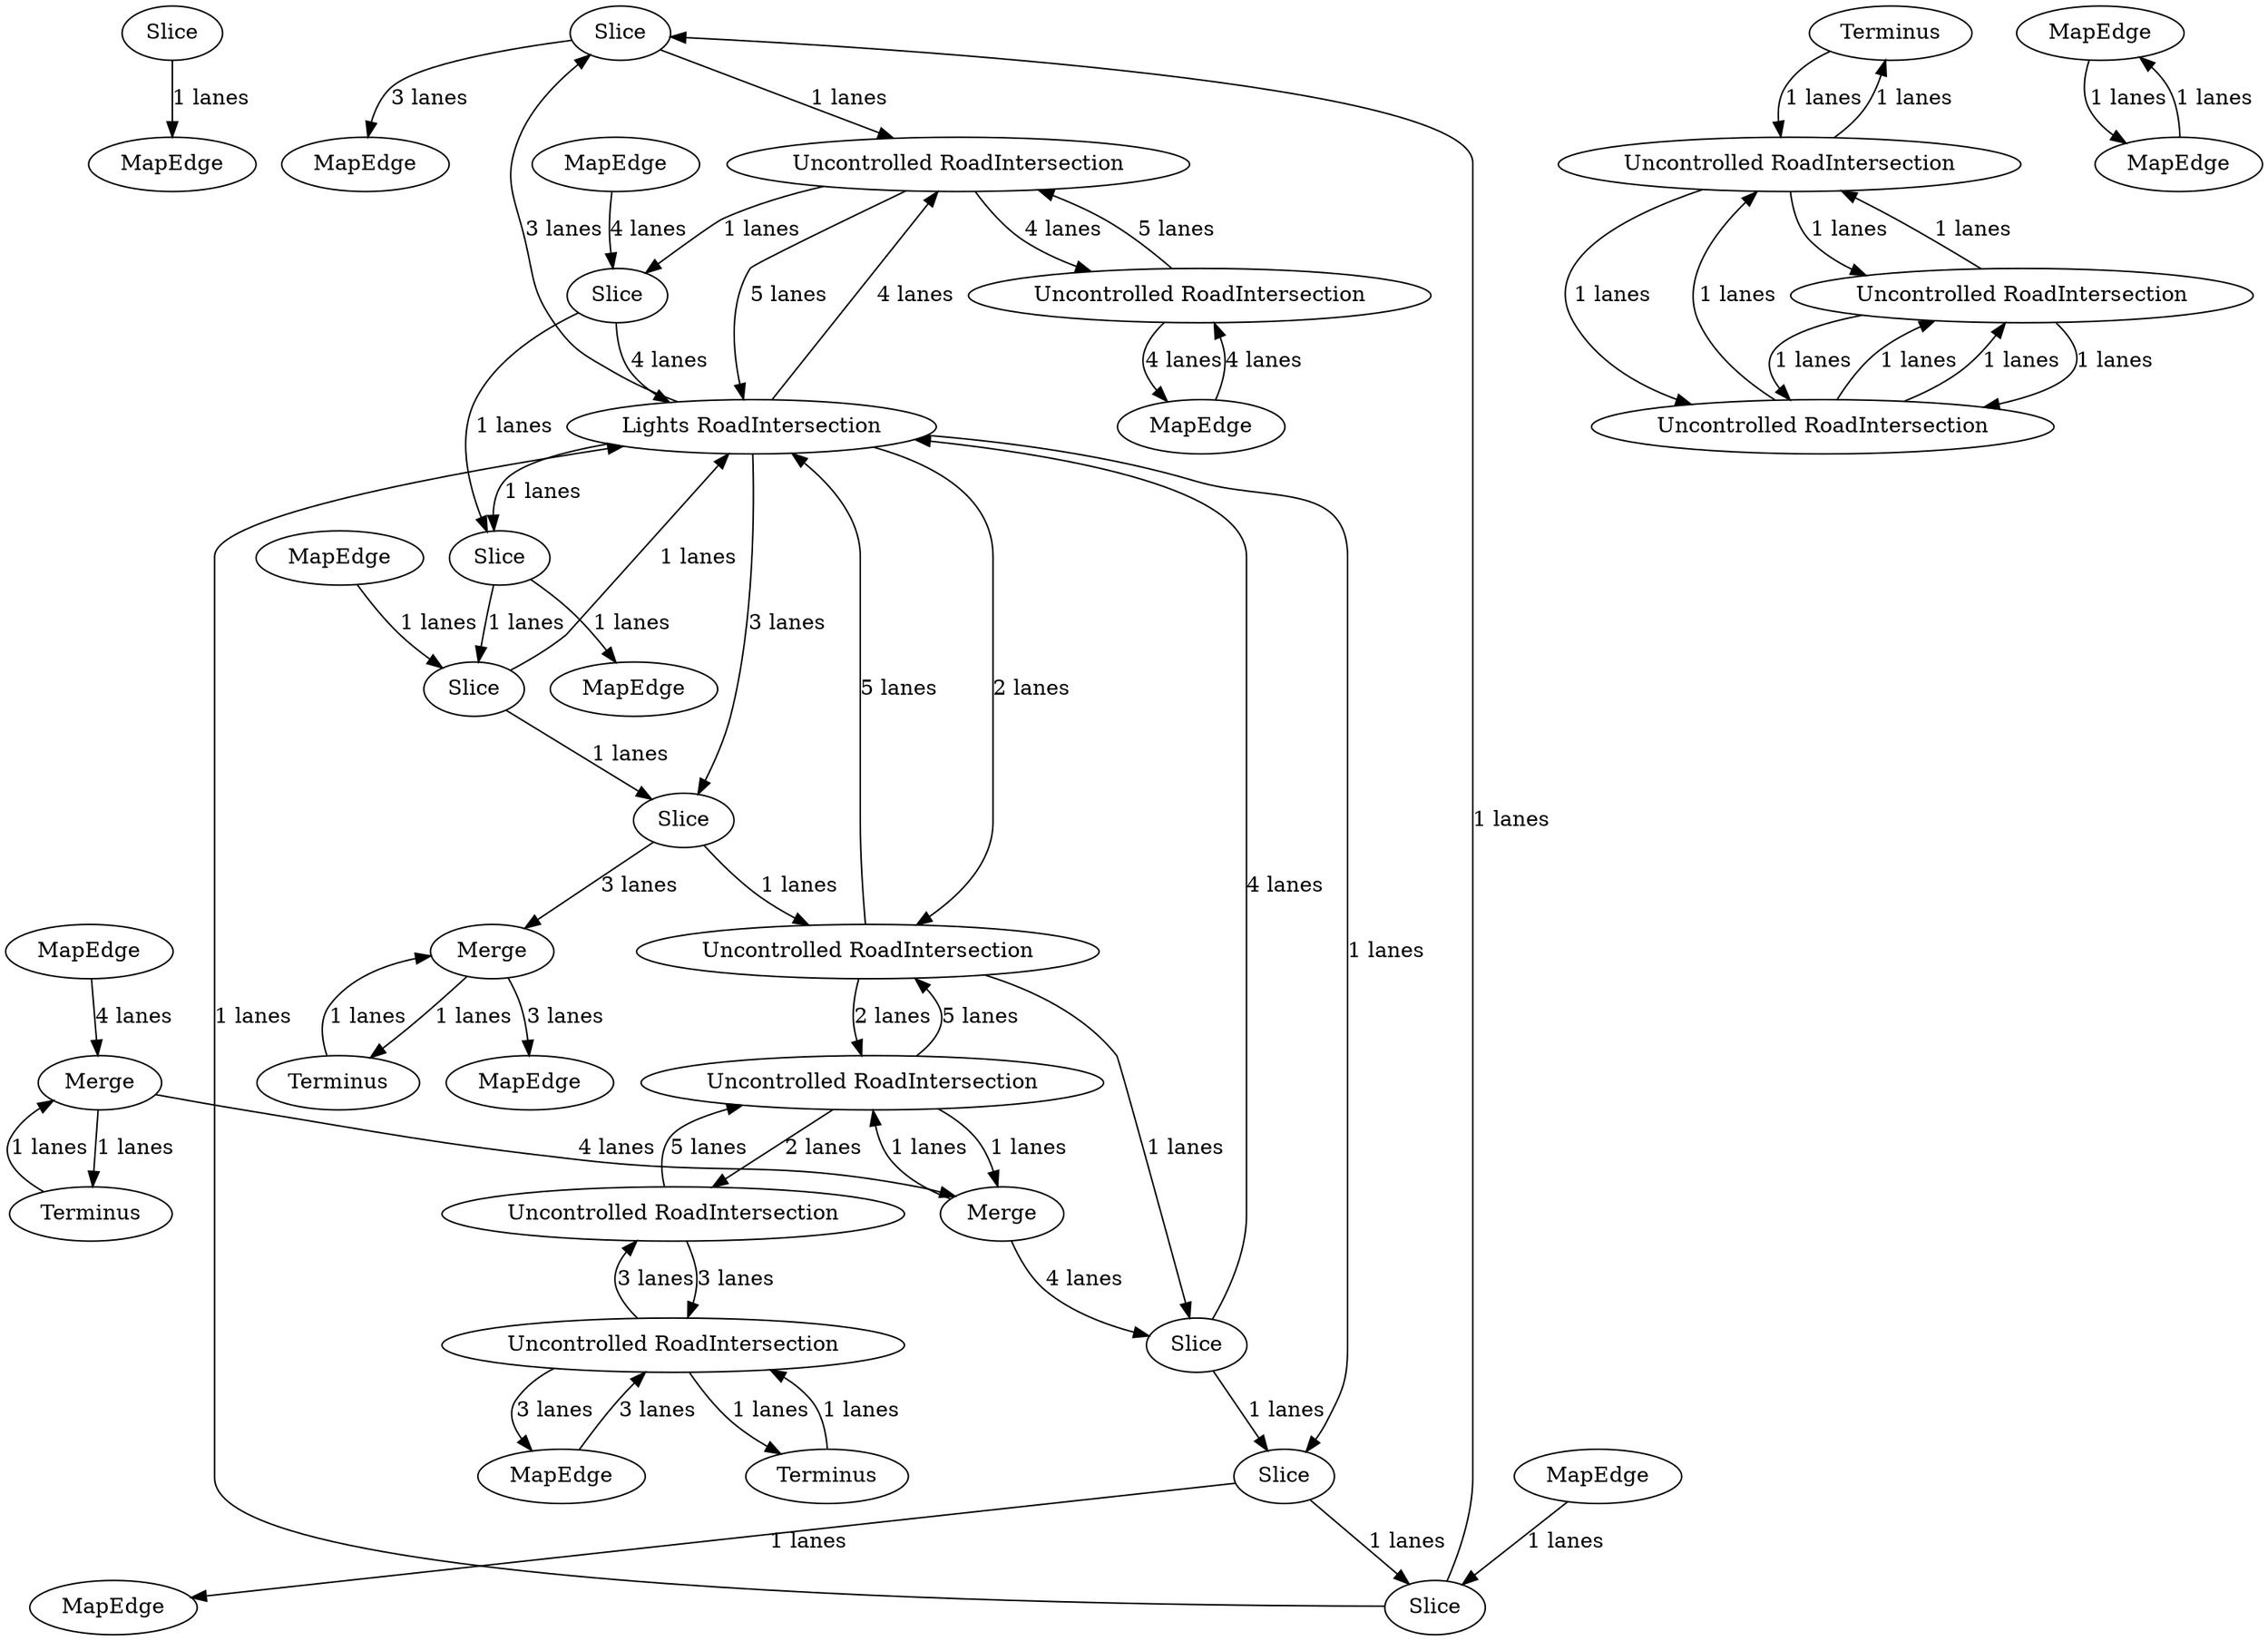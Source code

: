 digraph {
    0 [ label = "MapEdge" ]
    1 [ label = "Slice" ]
    2 [ label = "MapEdge" ]
    3 [ label = "MapEdge" ]
    4 [ label = "Lights RoadIntersection" ]
    5 [ label = "MapEdge" ]
    6 [ label = "MapEdge" ]
    7 [ label = "Uncontrolled RoadIntersection" ]
    8 [ label = "MapEdge" ]
    9 [ label = "Uncontrolled RoadIntersection" ]
    10 [ label = "Terminus" ]
    11 [ label = "Uncontrolled RoadIntersection" ]
    12 [ label = "Terminus" ]
    13 [ label = "Merge" ]
    14 [ label = "Merge" ]
    15 [ label = "Terminus" ]
    16 [ label = "Uncontrolled RoadIntersection" ]
    17 [ label = "Terminus" ]
    18 [ label = "MapEdge" ]
    19 [ label = "MapEdge" ]
    20 [ label = "Slice" ]
    21 [ label = "Slice" ]
    22 [ label = "Uncontrolled RoadIntersection" ]
    23 [ label = "Slice" ]
    24 [ label = "Slice" ]
    25 [ label = "Uncontrolled RoadIntersection" ]
    26 [ label = "Uncontrolled RoadIntersection" ]
    27 [ label = "Merge" ]
    28 [ label = "Uncontrolled RoadIntersection" ]
    29 [ label = "Uncontrolled RoadIntersection" ]
    30 [ label = "MapEdge" ]
    31 [ label = "MapEdge" ]
    32 [ label = "Slice" ]
    33 [ label = "Slice" ]
    34 [ label = "MapEdge" ]
    35 [ label = "MapEdge" ]
    36 [ label = "Slice" ]
    37 [ label = "Slice" ]
    38 [ label = "MapEdge" ]
    1 -> 0 [ label = "1 lanes" ]
    4 -> 20 [ label = "3 lanes" ]
    20 -> 2 [ label = "3 lanes" ]
    3 -> 14 [ label = "4 lanes" ]
    14 -> 27 [ label = "4 lanes" ]
    27 -> 21 [ label = "4 lanes" ]
    21 -> 4 [ label = "4 lanes" ]
    4 -> 23 [ label = "3 lanes" ]
    23 -> 13 [ label = "3 lanes" ]
    13 -> 5 [ label = "3 lanes" ]
    6 -> 24 [ label = "4 lanes" ]
    24 -> 4 [ label = "4 lanes" ]
    4 -> 25 [ label = "4 lanes" ]
    25 -> 4 [ label = "5 lanes" ]
    25 -> 7 [ label = "4 lanes" ]
    7 -> 25 [ label = "5 lanes" ]
    8 -> 16 [ label = "3 lanes" ]
    16 -> 8 [ label = "3 lanes" ]
    16 -> 9 [ label = "3 lanes" ]
    9 -> 16 [ label = "3 lanes" ]
    9 -> 26 [ label = "5 lanes" ]
    26 -> 9 [ label = "2 lanes" ]
    26 -> 22 [ label = "5 lanes" ]
    22 -> 26 [ label = "2 lanes" ]
    22 -> 4 [ label = "5 lanes" ]
    4 -> 22 [ label = "2 lanes" ]
    10 -> 29 [ label = "1 lanes" ]
    29 -> 10 [ label = "1 lanes" ]
    29 -> 11 [ label = "1 lanes" ]
    11 -> 29 [ label = "1 lanes" ]
    28 -> 11 [ label = "1 lanes" ]
    11 -> 28 [ label = "1 lanes" ]
    11 -> 28 [ label = "1 lanes" ]
    28 -> 11 [ label = "1 lanes" ]
    12 -> 13 [ label = "1 lanes" ]
    13 -> 12 [ label = "1 lanes" ]
    14 -> 15 [ label = "1 lanes" ]
    15 -> 14 [ label = "1 lanes" ]
    16 -> 17 [ label = "1 lanes" ]
    17 -> 16 [ label = "1 lanes" ]
    18 -> 19 [ label = "1 lanes" ]
    19 -> 18 [ label = "1 lanes" ]
    37 -> 20 [ label = "1 lanes" ]
    32 -> 37 [ label = "1 lanes" ]
    21 -> 32 [ label = "1 lanes" ]
    22 -> 21 [ label = "1 lanes" ]
    23 -> 22 [ label = "1 lanes" ]
    33 -> 23 [ label = "1 lanes" ]
    36 -> 33 [ label = "1 lanes" ]
    24 -> 36 [ label = "1 lanes" ]
    25 -> 24 [ label = "1 lanes" ]
    20 -> 25 [ label = "1 lanes" ]
    26 -> 27 [ label = "1 lanes" ]
    27 -> 26 [ label = "1 lanes" ]
    28 -> 29 [ label = "1 lanes" ]
    29 -> 28 [ label = "1 lanes" ]
    7 -> 30 [ label = "4 lanes" ]
    30 -> 7 [ label = "4 lanes" ]
    32 -> 31 [ label = "1 lanes" ]
    4 -> 32 [ label = "1 lanes" ]
    33 -> 4 [ label = "1 lanes" ]
    34 -> 33 [ label = "1 lanes" ]
    36 -> 35 [ label = "1 lanes" ]
    4 -> 36 [ label = "1 lanes" ]
    37 -> 4 [ label = "1 lanes" ]
    38 -> 37 [ label = "1 lanes" ]
}
